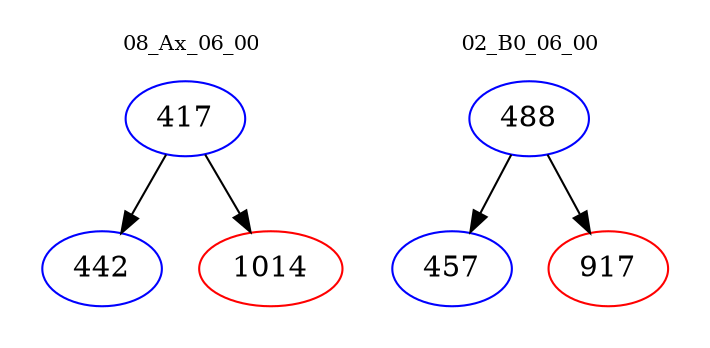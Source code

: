 digraph{
subgraph cluster_0 {
color = white
label = "08_Ax_06_00";
fontsize=10;
T0_417 [label="417", color="blue"]
T0_417 -> T0_442 [color="black"]
T0_442 [label="442", color="blue"]
T0_417 -> T0_1014 [color="black"]
T0_1014 [label="1014", color="red"]
}
subgraph cluster_1 {
color = white
label = "02_B0_06_00";
fontsize=10;
T1_488 [label="488", color="blue"]
T1_488 -> T1_457 [color="black"]
T1_457 [label="457", color="blue"]
T1_488 -> T1_917 [color="black"]
T1_917 [label="917", color="red"]
}
}
